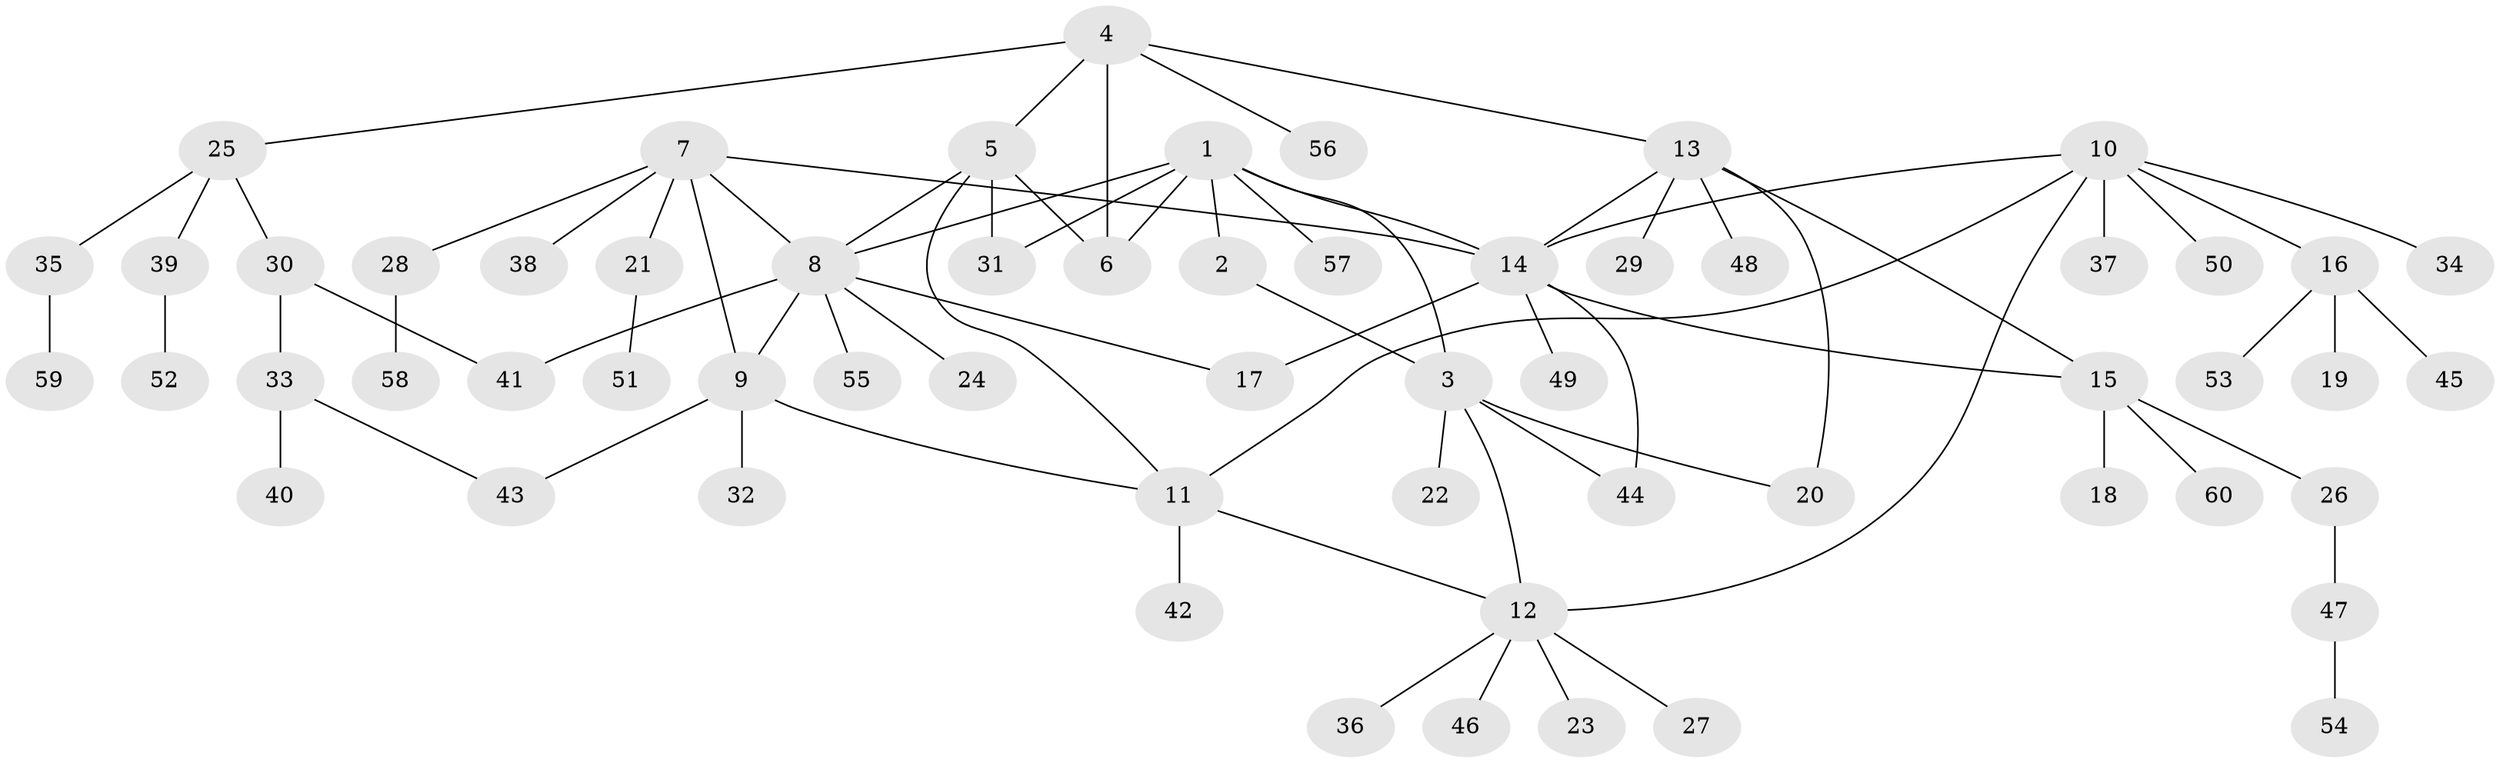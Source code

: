 // coarse degree distribution, {6: 0.041666666666666664, 4: 0.3333333333333333, 5: 0.041666666666666664, 3: 0.125, 7: 0.041666666666666664, 1: 0.2916666666666667, 2: 0.125}
// Generated by graph-tools (version 1.1) at 2025/52/03/04/25 22:52:39]
// undirected, 60 vertices, 76 edges
graph export_dot {
  node [color=gray90,style=filled];
  1;
  2;
  3;
  4;
  5;
  6;
  7;
  8;
  9;
  10;
  11;
  12;
  13;
  14;
  15;
  16;
  17;
  18;
  19;
  20;
  21;
  22;
  23;
  24;
  25;
  26;
  27;
  28;
  29;
  30;
  31;
  32;
  33;
  34;
  35;
  36;
  37;
  38;
  39;
  40;
  41;
  42;
  43;
  44;
  45;
  46;
  47;
  48;
  49;
  50;
  51;
  52;
  53;
  54;
  55;
  56;
  57;
  58;
  59;
  60;
  1 -- 2;
  1 -- 3;
  1 -- 6;
  1 -- 8;
  1 -- 14;
  1 -- 31;
  1 -- 57;
  2 -- 3;
  3 -- 12;
  3 -- 20;
  3 -- 22;
  3 -- 44;
  4 -- 5;
  4 -- 6;
  4 -- 13;
  4 -- 25;
  4 -- 56;
  5 -- 6;
  5 -- 8;
  5 -- 11;
  5 -- 31;
  7 -- 8;
  7 -- 9;
  7 -- 14;
  7 -- 21;
  7 -- 28;
  7 -- 38;
  8 -- 9;
  8 -- 17;
  8 -- 24;
  8 -- 41;
  8 -- 55;
  9 -- 11;
  9 -- 32;
  9 -- 43;
  10 -- 11;
  10 -- 12;
  10 -- 14;
  10 -- 16;
  10 -- 34;
  10 -- 37;
  10 -- 50;
  11 -- 12;
  11 -- 42;
  12 -- 23;
  12 -- 27;
  12 -- 36;
  12 -- 46;
  13 -- 14;
  13 -- 15;
  13 -- 20;
  13 -- 29;
  13 -- 48;
  14 -- 15;
  14 -- 17;
  14 -- 44;
  14 -- 49;
  15 -- 18;
  15 -- 26;
  15 -- 60;
  16 -- 19;
  16 -- 45;
  16 -- 53;
  21 -- 51;
  25 -- 30;
  25 -- 35;
  25 -- 39;
  26 -- 47;
  28 -- 58;
  30 -- 33;
  30 -- 41;
  33 -- 40;
  33 -- 43;
  35 -- 59;
  39 -- 52;
  47 -- 54;
}
